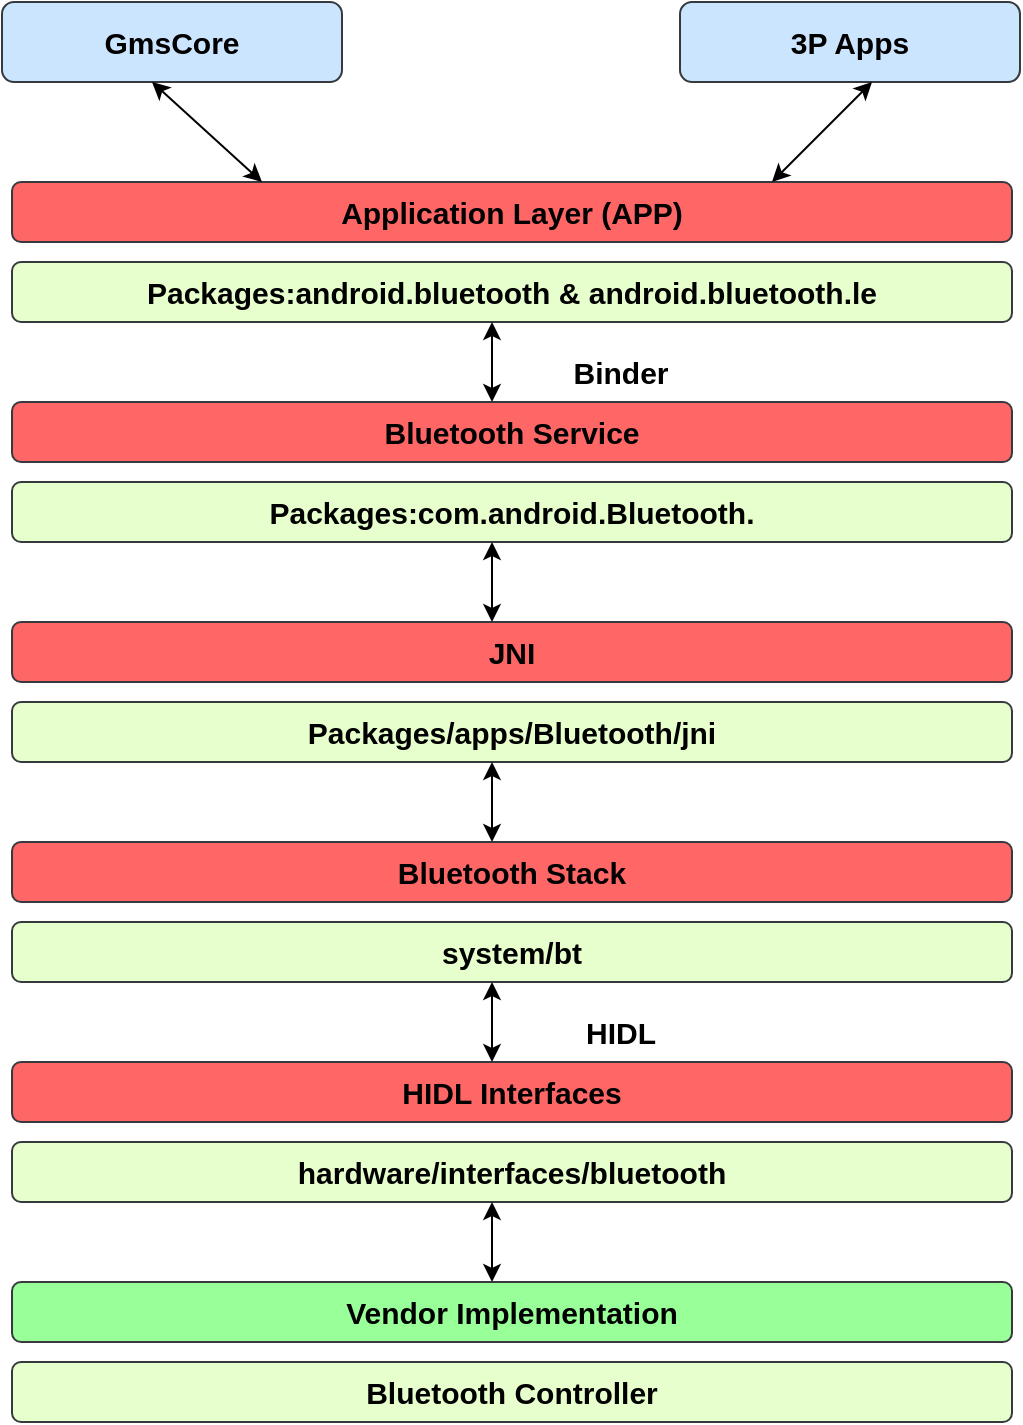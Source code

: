 <mxfile version="20.8.22" type="github">
  <diagram name="第 1 页" id="hpwauvcPhhMmQ36-UDhm">
    <mxGraphModel dx="2120" dy="2088" grid="1" gridSize="10" guides="1" tooltips="1" connect="1" arrows="1" fold="1" page="1" pageScale="1" pageWidth="827" pageHeight="1169" math="0" shadow="0">
      <root>
        <mxCell id="0" />
        <mxCell id="1" parent="0" />
        <mxCell id="VWQwmcBHN6LTqyTXMJ5c-11" value="&lt;b&gt;GmsCore&lt;/b&gt;" style="rounded=1;whiteSpace=wrap;html=1;fontSize=15;fillColor=#cce5ff;strokeColor=#36393d;" parent="1" vertex="1">
          <mxGeometry x="155" y="-900" width="170" height="40" as="geometry" />
        </mxCell>
        <mxCell id="VWQwmcBHN6LTqyTXMJ5c-12" value="&lt;b&gt;Binder&lt;/b&gt;" style="text;html=1;resizable=0;autosize=1;align=center;verticalAlign=middle;points=[];fillColor=none;strokeColor=none;rounded=0;fontSize=15;rotation=0;" parent="1" vertex="1">
          <mxGeometry x="429" y="-730" width="70" height="30" as="geometry" />
        </mxCell>
        <mxCell id="VWQwmcBHN6LTqyTXMJ5c-13" value="&lt;b&gt;HIDL&lt;/b&gt;" style="text;html=1;resizable=0;autosize=1;align=center;verticalAlign=middle;points=[];fillColor=none;strokeColor=none;rounded=0;fontSize=15;rotation=0;" parent="1" vertex="1">
          <mxGeometry x="434" y="-400" width="60" height="30" as="geometry" />
        </mxCell>
        <mxCell id="VWQwmcBHN6LTqyTXMJ5c-21" value="&lt;b&gt;Application Layer (APP)&lt;/b&gt;" style="rounded=1;whiteSpace=wrap;html=1;fontSize=15;fillColor=#FF6666;strokeColor=#36393d;" parent="1" vertex="1">
          <mxGeometry x="160" y="-810" width="500" height="30" as="geometry" />
        </mxCell>
        <mxCell id="VWQwmcBHN6LTqyTXMJ5c-22" value="&lt;b&gt;3P Apps&lt;/b&gt;" style="rounded=1;whiteSpace=wrap;html=1;fontSize=15;fillColor=#cce5ff;strokeColor=#36393d;" parent="1" vertex="1">
          <mxGeometry x="494" y="-900" width="170" height="40" as="geometry" />
        </mxCell>
        <mxCell id="JdaUosknzpae1LoKPj3R-1" value="&lt;b&gt;Packages:android.bluetooth &amp;amp; android.bluetooth.le&lt;/b&gt;" style="rounded=1;whiteSpace=wrap;html=1;fontSize=15;fillColor=#E6FFCC;strokeColor=#36393d;" vertex="1" parent="1">
          <mxGeometry x="160" y="-770" width="500" height="30" as="geometry" />
        </mxCell>
        <mxCell id="JdaUosknzpae1LoKPj3R-2" value="&lt;b&gt;Bluetooth Service&lt;/b&gt;" style="rounded=1;whiteSpace=wrap;html=1;fontSize=15;fillColor=#FF6666;strokeColor=#36393d;" vertex="1" parent="1">
          <mxGeometry x="160" y="-700" width="500" height="30" as="geometry" />
        </mxCell>
        <mxCell id="JdaUosknzpae1LoKPj3R-3" value="&lt;b&gt;Packages:com.android.Bluetooth.&lt;/b&gt;" style="rounded=1;whiteSpace=wrap;html=1;fontSize=15;fillColor=#E6FFCC;strokeColor=#36393d;" vertex="1" parent="1">
          <mxGeometry x="160" y="-660" width="500" height="30" as="geometry" />
        </mxCell>
        <mxCell id="JdaUosknzpae1LoKPj3R-6" value="&lt;b&gt;JNI&lt;/b&gt;" style="rounded=1;whiteSpace=wrap;html=1;fontSize=15;fillColor=#FF6666;strokeColor=#36393d;" vertex="1" parent="1">
          <mxGeometry x="160" y="-590" width="500" height="30" as="geometry" />
        </mxCell>
        <mxCell id="JdaUosknzpae1LoKPj3R-7" value="&lt;b&gt;Packages/apps/Bluetooth/jni&lt;/b&gt;" style="rounded=1;whiteSpace=wrap;html=1;fontSize=15;fillColor=#E6FFCC;strokeColor=#36393d;" vertex="1" parent="1">
          <mxGeometry x="160" y="-550" width="500" height="30" as="geometry" />
        </mxCell>
        <mxCell id="JdaUosknzpae1LoKPj3R-8" value="&lt;b&gt;Bluetooth Stack&lt;/b&gt;" style="rounded=1;whiteSpace=wrap;html=1;fontSize=15;fillColor=#FF6666;strokeColor=#36393d;" vertex="1" parent="1">
          <mxGeometry x="160" y="-480" width="500" height="30" as="geometry" />
        </mxCell>
        <mxCell id="JdaUosknzpae1LoKPj3R-9" value="&lt;b&gt;system/bt&lt;/b&gt;" style="rounded=1;whiteSpace=wrap;html=1;fontSize=15;fillColor=#E6FFCC;strokeColor=#36393d;" vertex="1" parent="1">
          <mxGeometry x="160" y="-440" width="500" height="30" as="geometry" />
        </mxCell>
        <mxCell id="JdaUosknzpae1LoKPj3R-11" value="&lt;b&gt;HIDL Interfaces&lt;/b&gt;" style="rounded=1;whiteSpace=wrap;html=1;fontSize=15;fillColor=#FF6666;strokeColor=#36393d;" vertex="1" parent="1">
          <mxGeometry x="160" y="-370" width="500" height="30" as="geometry" />
        </mxCell>
        <mxCell id="JdaUosknzpae1LoKPj3R-12" value="&lt;b&gt;hardware/interfaces/bluetooth&lt;/b&gt;" style="rounded=1;whiteSpace=wrap;html=1;fontSize=15;fillColor=#E6FFCC;strokeColor=#36393d;" vertex="1" parent="1">
          <mxGeometry x="160" y="-330" width="500" height="30" as="geometry" />
        </mxCell>
        <mxCell id="JdaUosknzpae1LoKPj3R-13" value="&lt;b&gt;Vendor Implementation&lt;/b&gt;" style="rounded=1;whiteSpace=wrap;html=1;fontSize=15;fillColor=#99FF99;strokeColor=#36393d;" vertex="1" parent="1">
          <mxGeometry x="160" y="-260" width="500" height="30" as="geometry" />
        </mxCell>
        <mxCell id="JdaUosknzpae1LoKPj3R-14" value="&lt;b&gt;Bluetooth Controller&lt;/b&gt;" style="rounded=1;whiteSpace=wrap;html=1;fontSize=15;fillColor=#E6FFCC;strokeColor=#36393d;" vertex="1" parent="1">
          <mxGeometry x="160" y="-220" width="500" height="30" as="geometry" />
        </mxCell>
        <mxCell id="JdaUosknzpae1LoKPj3R-15" value="" style="endArrow=classic;startArrow=classic;html=1;rounded=0;" edge="1" parent="1">
          <mxGeometry width="50" height="50" relative="1" as="geometry">
            <mxPoint x="540" y="-810" as="sourcePoint" />
            <mxPoint x="590" y="-860" as="targetPoint" />
          </mxGeometry>
        </mxCell>
        <mxCell id="JdaUosknzpae1LoKPj3R-16" value="" style="endArrow=classic;startArrow=classic;html=1;rounded=0;exitX=0.25;exitY=0;exitDx=0;exitDy=0;" edge="1" parent="1" source="VWQwmcBHN6LTqyTXMJ5c-21">
          <mxGeometry width="50" height="50" relative="1" as="geometry">
            <mxPoint x="180" y="-810" as="sourcePoint" />
            <mxPoint x="230" y="-860" as="targetPoint" />
          </mxGeometry>
        </mxCell>
        <mxCell id="JdaUosknzpae1LoKPj3R-22" value="" style="endArrow=classic;startArrow=classic;html=1;rounded=0;" edge="1" parent="1">
          <mxGeometry width="50" height="50" relative="1" as="geometry">
            <mxPoint x="400" y="-700" as="sourcePoint" />
            <mxPoint x="400" y="-740" as="targetPoint" />
          </mxGeometry>
        </mxCell>
        <mxCell id="JdaUosknzpae1LoKPj3R-23" value="" style="endArrow=classic;startArrow=classic;html=1;rounded=0;" edge="1" parent="1">
          <mxGeometry width="50" height="50" relative="1" as="geometry">
            <mxPoint x="400" y="-590" as="sourcePoint" />
            <mxPoint x="400" y="-630" as="targetPoint" />
          </mxGeometry>
        </mxCell>
        <mxCell id="JdaUosknzpae1LoKPj3R-24" value="" style="endArrow=classic;startArrow=classic;html=1;rounded=0;" edge="1" parent="1">
          <mxGeometry width="50" height="50" relative="1" as="geometry">
            <mxPoint x="400" y="-480" as="sourcePoint" />
            <mxPoint x="400" y="-520" as="targetPoint" />
          </mxGeometry>
        </mxCell>
        <mxCell id="JdaUosknzpae1LoKPj3R-25" value="" style="endArrow=classic;startArrow=classic;html=1;rounded=0;" edge="1" parent="1">
          <mxGeometry width="50" height="50" relative="1" as="geometry">
            <mxPoint x="400" y="-370" as="sourcePoint" />
            <mxPoint x="400" y="-410" as="targetPoint" />
          </mxGeometry>
        </mxCell>
        <mxCell id="JdaUosknzpae1LoKPj3R-26" value="" style="endArrow=classic;startArrow=classic;html=1;rounded=0;" edge="1" parent="1">
          <mxGeometry width="50" height="50" relative="1" as="geometry">
            <mxPoint x="400" y="-260" as="sourcePoint" />
            <mxPoint x="400" y="-300" as="targetPoint" />
          </mxGeometry>
        </mxCell>
      </root>
    </mxGraphModel>
  </diagram>
</mxfile>
